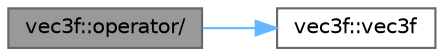digraph "vec3f::operator/"
{
 // INTERACTIVE_SVG=YES
 // LATEX_PDF_SIZE
  bgcolor="transparent";
  edge [fontname=Helvetica,fontsize=10,labelfontname=Helvetica,labelfontsize=10];
  node [fontname=Helvetica,fontsize=10,shape=box,height=0.2,width=0.4];
  rankdir="LR";
  Node1 [id="Node000001",label="vec3f::operator/",height=0.2,width=0.4,color="gray40", fillcolor="grey60", style="filled", fontcolor="black",tooltip=" "];
  Node1 -> Node2 [id="edge1_Node000001_Node000002",color="steelblue1",style="solid",tooltip=" "];
  Node2 [id="Node000002",label="vec3f::vec3f",height=0.2,width=0.4,color="grey40", fillcolor="white", style="filled",URL="$da/d83/structvec3f.html#a770f07e9f25bc5a492f2e3256db2b5fe",tooltip=" "];
}
